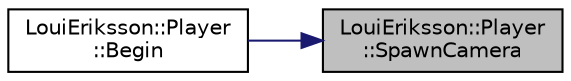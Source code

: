 digraph "LouiEriksson::Player::SpawnCamera"
{
 // LATEX_PDF_SIZE
  edge [fontname="Helvetica",fontsize="10",labelfontname="Helvetica",labelfontsize="10"];
  node [fontname="Helvetica",fontsize="10",shape=record];
  rankdir="RL";
  Node1 [label="LouiEriksson::Player\l::SpawnCamera",height=0.2,width=0.4,color="black", fillcolor="grey75", style="filled", fontcolor="black",tooltip=" "];
  Node1 -> Node2 [dir="back",color="midnightblue",fontsize="10",style="solid",fontname="Helvetica"];
  Node2 [label="LouiEriksson::Player\l::Begin",height=0.2,width=0.4,color="black", fillcolor="white", style="filled",URL="$class_loui_eriksson_1_1_player.html#a0945c4a13eb0a62114ec460601a932d7",tooltip="Called at the beginning of the first frame."];
}
